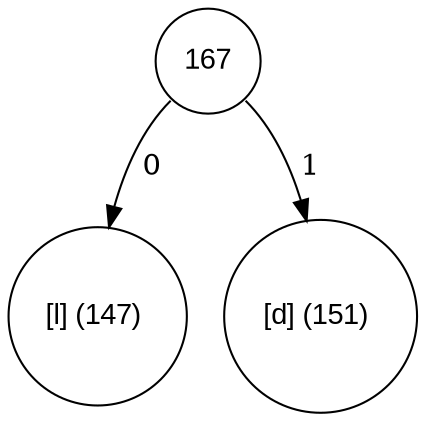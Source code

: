 digraph tree {
	node [fontname="Arial", shape="circle", width=0.5]; 

167:se -> 100 [label = " 1"]; 
100 [label = "[d] (151) "]; 
167:sw -> 108 [label = " 0"]; 
108 [label = "[l] (147) "]; 
}
